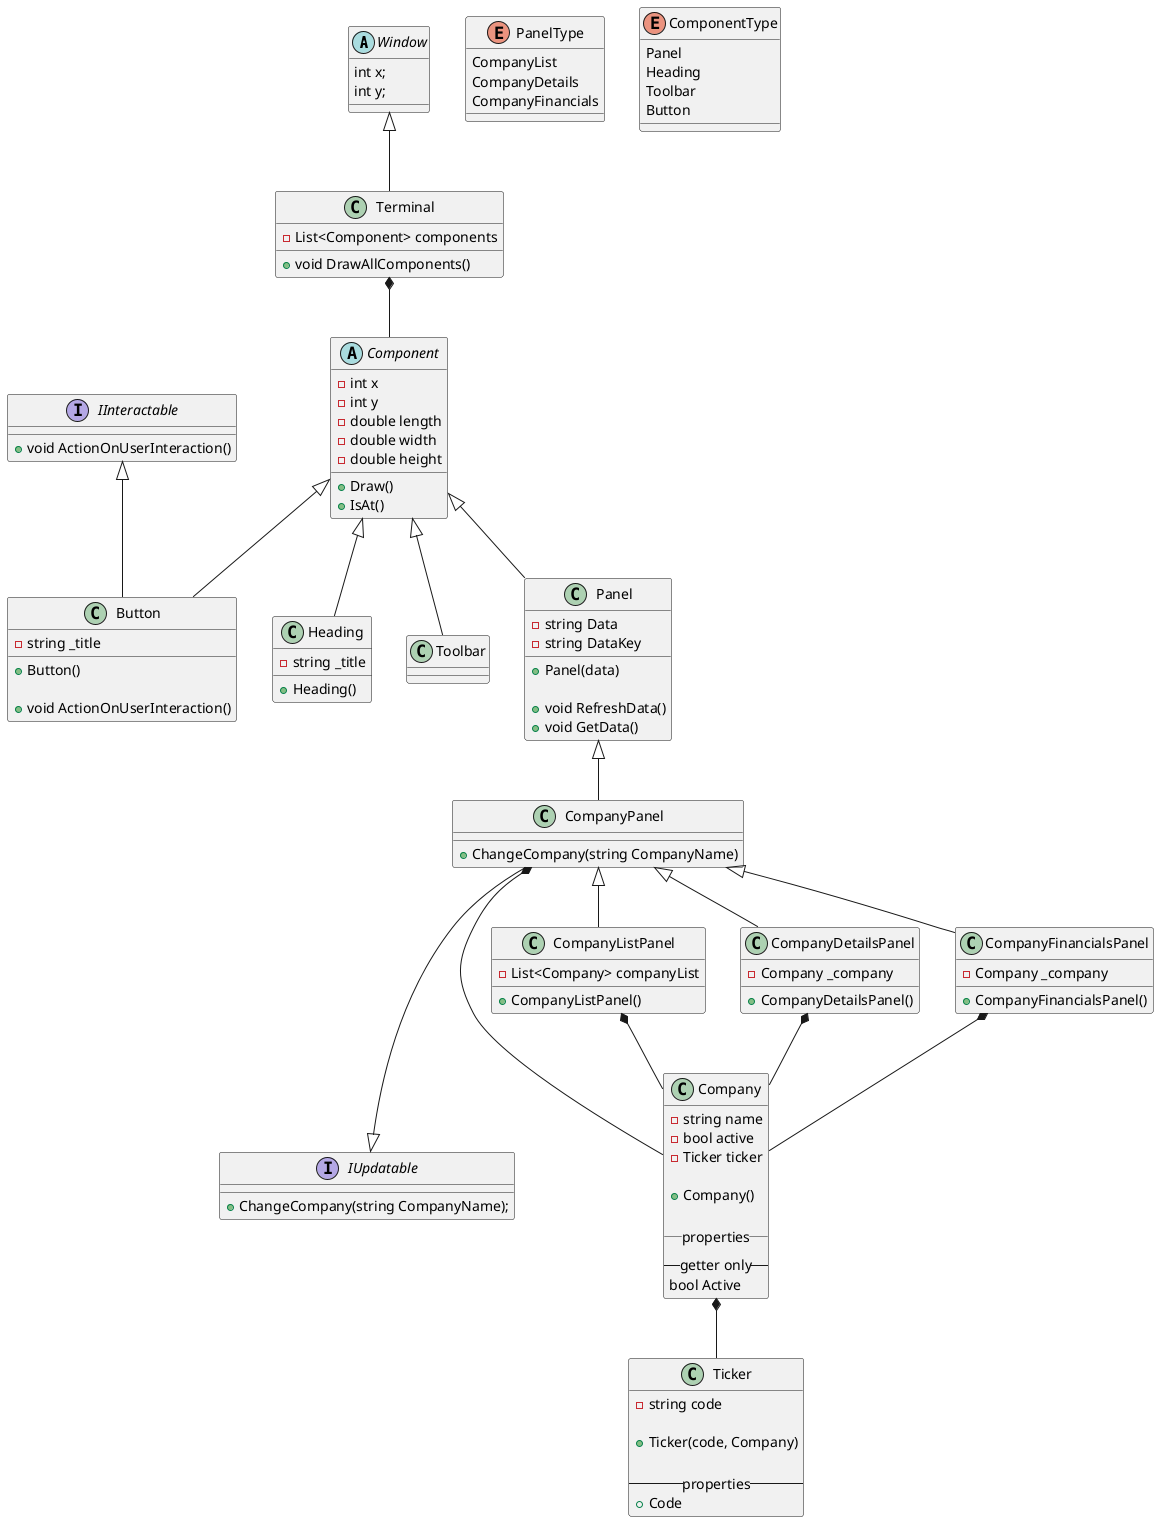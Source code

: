 @startuml
'https://plantuml.com/class-diagram


'Inheritance
Window <|-- Terminal

Component <|-- Heading

IInteractable <|-- Button

CompanyPanel ---|> IUpdatable

Component <|-- Toolbar
Component <|-- Button
Component <|-- Panel
'Component <|- Toolbar

'Composition
Terminal *-- Component

CompanyPanel *--- Company
CompanyPanel <|-- CompanyListPanel
CompanyPanel<|-- CompanyDetailsPanel
CompanyPanel <|-- CompanyFinancialsPanel

CompanyListPanel *-- Company
CompanyDetailsPanel *-- Company
CompanyFinancialsPanel *-- Company
Panel <|-- CompanyPanel
Company *-- Ticker

'Aggregation

'Used as a base class for terminal, allows for drawing and sizing
'Implement non abstract then make it abstract
abstract class Window {
int x;
int y;
}

'Implement the Terminal as one class first, then break it out into separate modules
class Terminal {
- List<Component> components

+ void DrawAllComponents()
}

abstract class Component {
- int x
- int y
- double length
- double width
- double height

+ Draw()
'Probably want some sort of polymorphic IsAt to handle all styles of rect
+ IsAt()
}

class Heading {
- string _title

+ Heading()
}

' unsure if a Toolbar is even needed
class Toolbar {
}

enum PanelType {
    CompanyList
    CompanyDetails
    CompanyFinancials
}

enum ComponentType {
    Panel
    Heading
    Toolbar
    Button
}

class Button {
- string _title

+ Button()

+ void ActionOnUserInteraction()
}

interface IInteractable {
+ void ActionOnUserInteraction()
}

class Panel {
- string Data
' refers to the json key that holds the data we wish to populate
- string DataKey

+ Panel(data)

+ void RefreshData()
+ void GetData()
}

class CompanyPanel {
    + ChangeCompany(string CompanyName)
}

class CompanyListPanel {
- List<Company> companyList

+ CompanyListPanel()

}

class CompanyDetailsPanel {
- Company _company

+ CompanyDetailsPanel()

}

class CompanyFinancialsPanel {
- Company _company

+ CompanyFinancialsPanel()

}

' Replaces the property for Company Panels as when the company is updated, it needs to update
' the data in the panel
interface IUpdatable {
+ ChangeCompany(string CompanyName);
}


class Company {
- string name
- bool active
- Ticker ticker

+ Company()

__properties__
--getter only--
bool Active
}

class Ticker {
- string code

+ Ticker(code, Company)

--properties--
+ Code
}

''Perhaps fuck the import stuff, just use existing input files to start
''Dont bother with having an independent way to call new files, just populate
''from a data directory until everything is working, then add on as a bonus
'class Import {
'- path storageLocation
'- string fileName
'- path remoteLocation
'
'+ Import(remoteLocation, storageLocation, fileName)
'}
'
'class FileImport {
'}
'
'class WebImport {
'}
'abstract class Data {
'}
'
'Import <|- FileImport
'Import <|- WebImport

@enduml